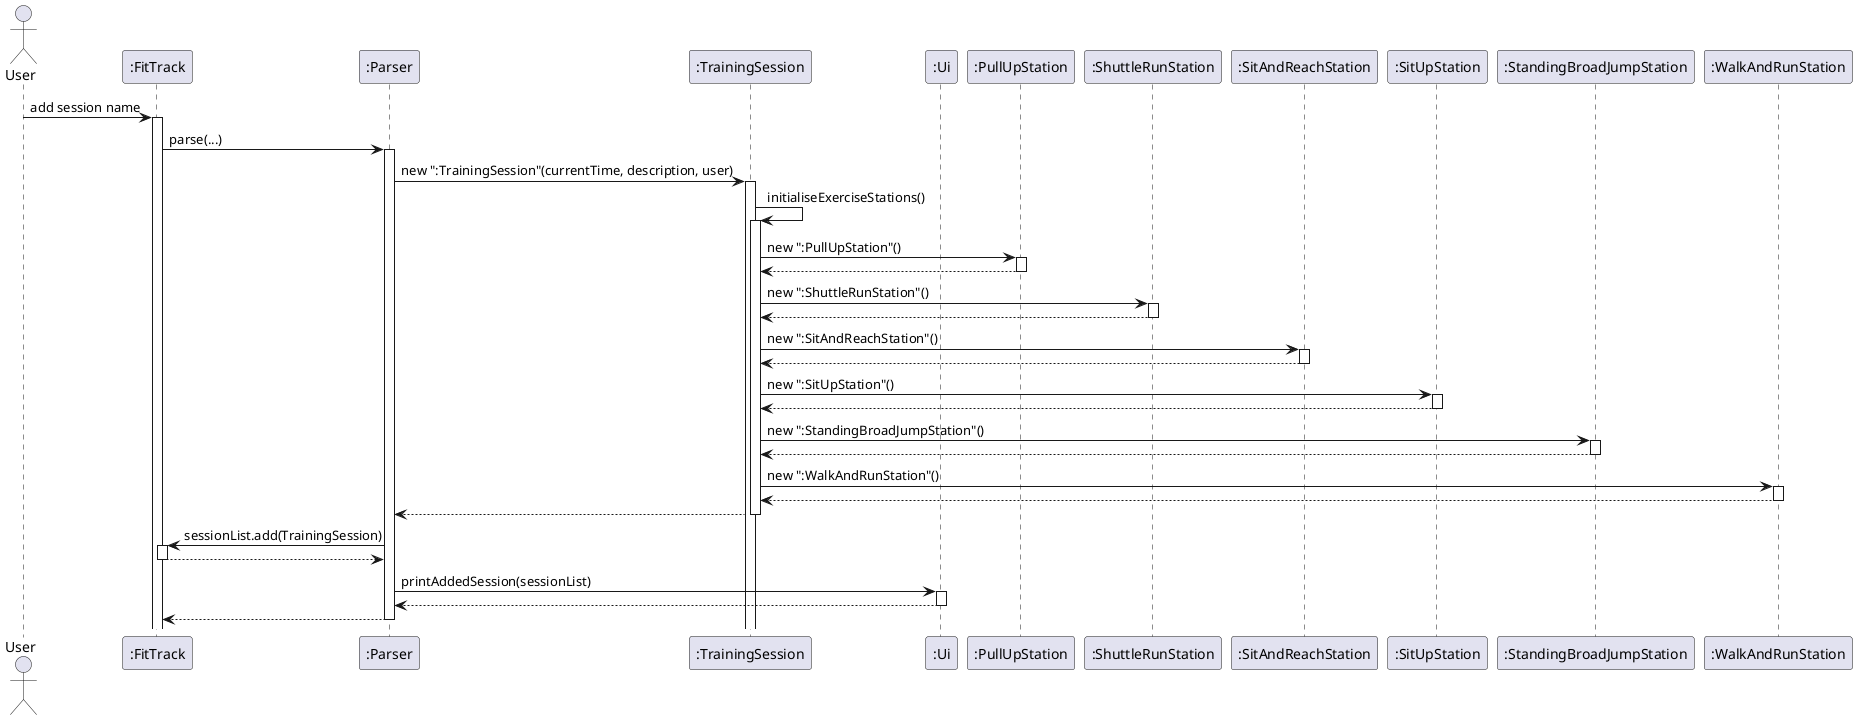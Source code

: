 @startuml

actor User
participant ":FitTrack"
participant ":Parser"
participant ":TrainingSession"
participant ":Ui"
participant ":PullUpStation"
participant ":ShuttleRunStation"
participant ":SitAndReachStation"
participant ":SitUpStation"
participant ":StandingBroadJumpStation"
participant ":WalkAndRunStation"

User -> ":FitTrack": add session name
activate ":FitTrack"

":FitTrack" -> ":Parser": parse(...)
activate ":Parser"

":Parser" -> ":TrainingSession": new ":TrainingSession"(currentTime, description, user)
activate ":TrainingSession"

' Initialize exercise stations
":TrainingSession" -> ":TrainingSession": initialiseExerciseStations()
activate ":TrainingSession"

":TrainingSession" -> ":PullUpStation": new ":PullUpStation"()
activate ":PullUpStation"
return
deactivate ":PullUpStation"

":TrainingSession" -> ":ShuttleRunStation": new ":ShuttleRunStation"()
activate ":ShuttleRunStation"
return
deactivate ":ShuttleRunStation"

":TrainingSession" -> ":SitAndReachStation": new ":SitAndReachStation"()
activate ":SitAndReachStation"
return
deactivate ":SitAndReachStation"

":TrainingSession" -> ":SitUpStation": new ":SitUpStation"()
activate ":SitUpStation"
return
deactivate ":SitUpStation"

":TrainingSession" -> ":StandingBroadJumpStation": new ":StandingBroadJumpStation"()
activate ":StandingBroadJumpStation"
return
deactivate ":StandingBroadJumpStation"

":TrainingSession" -> ":WalkAndRunStation": new ":WalkAndRunStation"()
activate ":WalkAndRunStation"
return
deactivate ":WalkAndRunStation"

":TrainingSession" --> ":Parser"
deactivate ":TrainingSession"

":Parser" -> ":FitTrack": sessionList.add(TrainingSession)

activate ":FitTrack"
return

":Parser" -> ":Ui": printAddedSession(sessionList)
activate ":Ui"
":Ui" --> ":Parser"
deactivate ":Ui"

":Parser" --> ":FitTrack"

deactivate ":Parser"
@enduml
